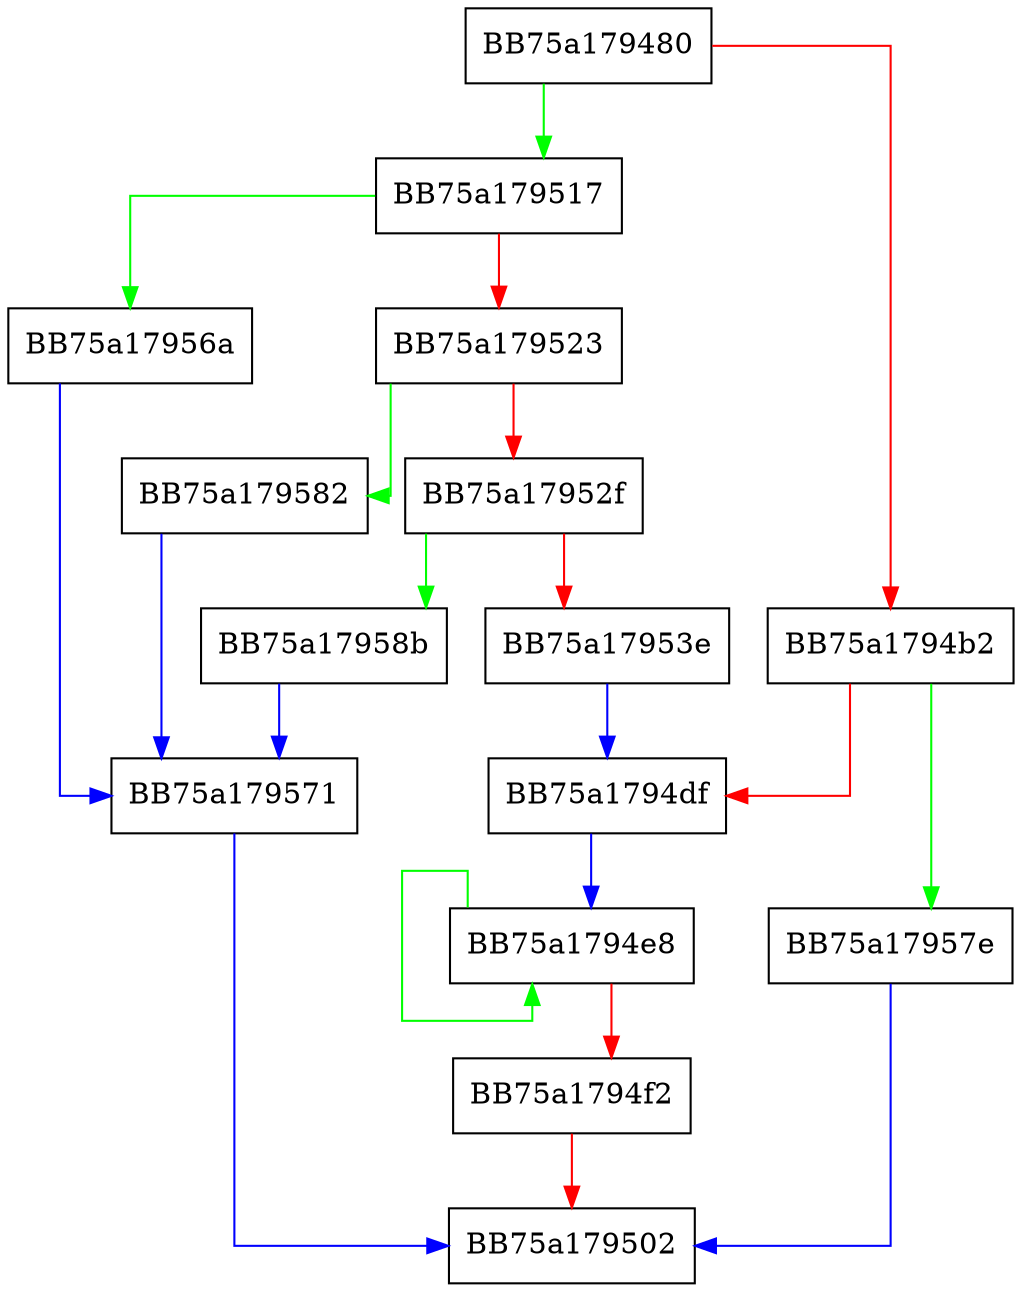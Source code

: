 digraph numToString {
  node [shape="box"];
  graph [splines=ortho];
  BB75a179480 -> BB75a179517 [color="green"];
  BB75a179480 -> BB75a1794b2 [color="red"];
  BB75a1794b2 -> BB75a17957e [color="green"];
  BB75a1794b2 -> BB75a1794df [color="red"];
  BB75a1794df -> BB75a1794e8 [color="blue"];
  BB75a1794e8 -> BB75a1794e8 [color="green"];
  BB75a1794e8 -> BB75a1794f2 [color="red"];
  BB75a1794f2 -> BB75a179502 [color="red"];
  BB75a179517 -> BB75a17956a [color="green"];
  BB75a179517 -> BB75a179523 [color="red"];
  BB75a179523 -> BB75a179582 [color="green"];
  BB75a179523 -> BB75a17952f [color="red"];
  BB75a17952f -> BB75a17958b [color="green"];
  BB75a17952f -> BB75a17953e [color="red"];
  BB75a17953e -> BB75a1794df [color="blue"];
  BB75a17956a -> BB75a179571 [color="blue"];
  BB75a179571 -> BB75a179502 [color="blue"];
  BB75a17957e -> BB75a179502 [color="blue"];
  BB75a179582 -> BB75a179571 [color="blue"];
  BB75a17958b -> BB75a179571 [color="blue"];
}